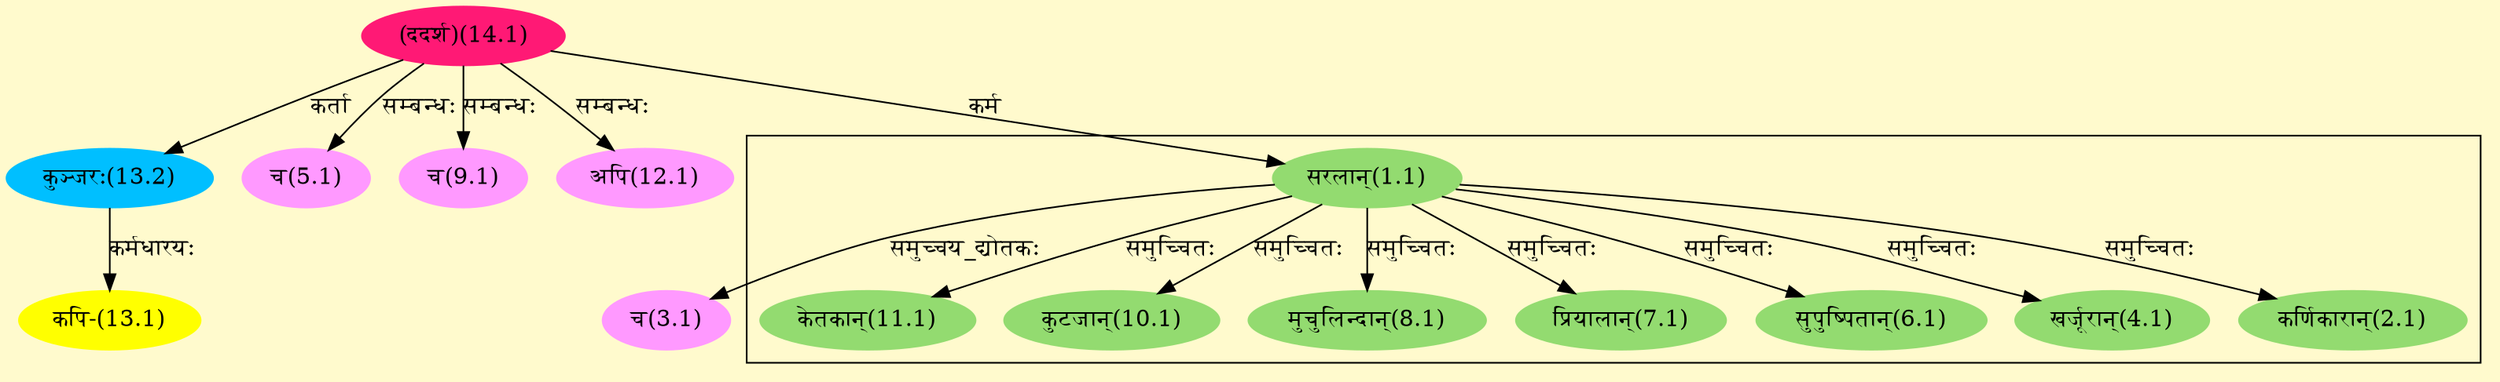 digraph G{
rankdir=BT;
 compound=true;
 bgcolor="lemonchiffon1";

subgraph cluster_1{
Node2_1 [style=filled, color="#93DB70" label = "कर्णिकारान्(2.1)"]
Node1_1 [style=filled, color="#93DB70" label = "सरलान्(1.1)"]
Node4_1 [style=filled, color="#93DB70" label = "खर्जूरान्(4.1)"]
Node6_1 [style=filled, color="#93DB70" label = "सुपुष्पितान्(6.1)"]
Node7_1 [style=filled, color="#93DB70" label = "प्रियालान्(7.1)"]
Node8_1 [style=filled, color="#93DB70" label = "मुचुलिन्दान्(8.1)"]
Node10_1 [style=filled, color="#93DB70" label = "कुटजान्(10.1)"]
Node11_1 [style=filled, color="#93DB70" label = "केतकान्(11.1)"]

}
Node1_1 [style=filled, color="#93DB70" label = "सरलान्(1.1)"]
Node14_1 [style=filled, color="#FF1975" label = "(ददर्श)(14.1)"]
Node3_1 [style=filled, color="#FF99FF" label = "च(3.1)"]
Node5_1 [style=filled, color="#FF99FF" label = "च(5.1)"]
Node9_1 [style=filled, color="#FF99FF" label = "च(9.1)"]
Node12_1 [style=filled, color="#FF99FF" label = "अपि(12.1)"]
Node13_1 [style=filled, color="#FFFF00" label = "कपि-(13.1)"]
Node13_2 [style=filled, color="#00BFFF" label = "कुञ्जरः(13.2)"]
/* Start of Relations section */

Node1_1 -> Node14_1 [  label="कर्म"  dir="back" ]
Node2_1 -> Node1_1 [  label="समुच्चितः"  dir="back" ]
Node3_1 -> Node1_1 [  label="समुच्चय_द्योतकः"  dir="back" ]
Node4_1 -> Node1_1 [  label="समुच्चितः"  dir="back" ]
Node5_1 -> Node14_1 [  label="सम्बन्धः"  dir="back" ]
Node6_1 -> Node1_1 [  label="समुच्चितः"  dir="back" ]
Node7_1 -> Node1_1 [  label="समुच्चितः"  dir="back" ]
Node8_1 -> Node1_1 [  label="समुच्चितः"  dir="back" ]
Node9_1 -> Node14_1 [  label="सम्बन्धः"  dir="back" ]
Node10_1 -> Node1_1 [  label="समुच्चितः"  dir="back" ]
Node11_1 -> Node1_1 [  label="समुच्चितः"  dir="back" ]
Node12_1 -> Node14_1 [  label="सम्बन्धः"  dir="back" ]
Node13_1 -> Node13_2 [  label="कर्मधारयः"  dir="back" ]
Node13_2 -> Node14_1 [  label="कर्ता"  dir="back" ]
}
